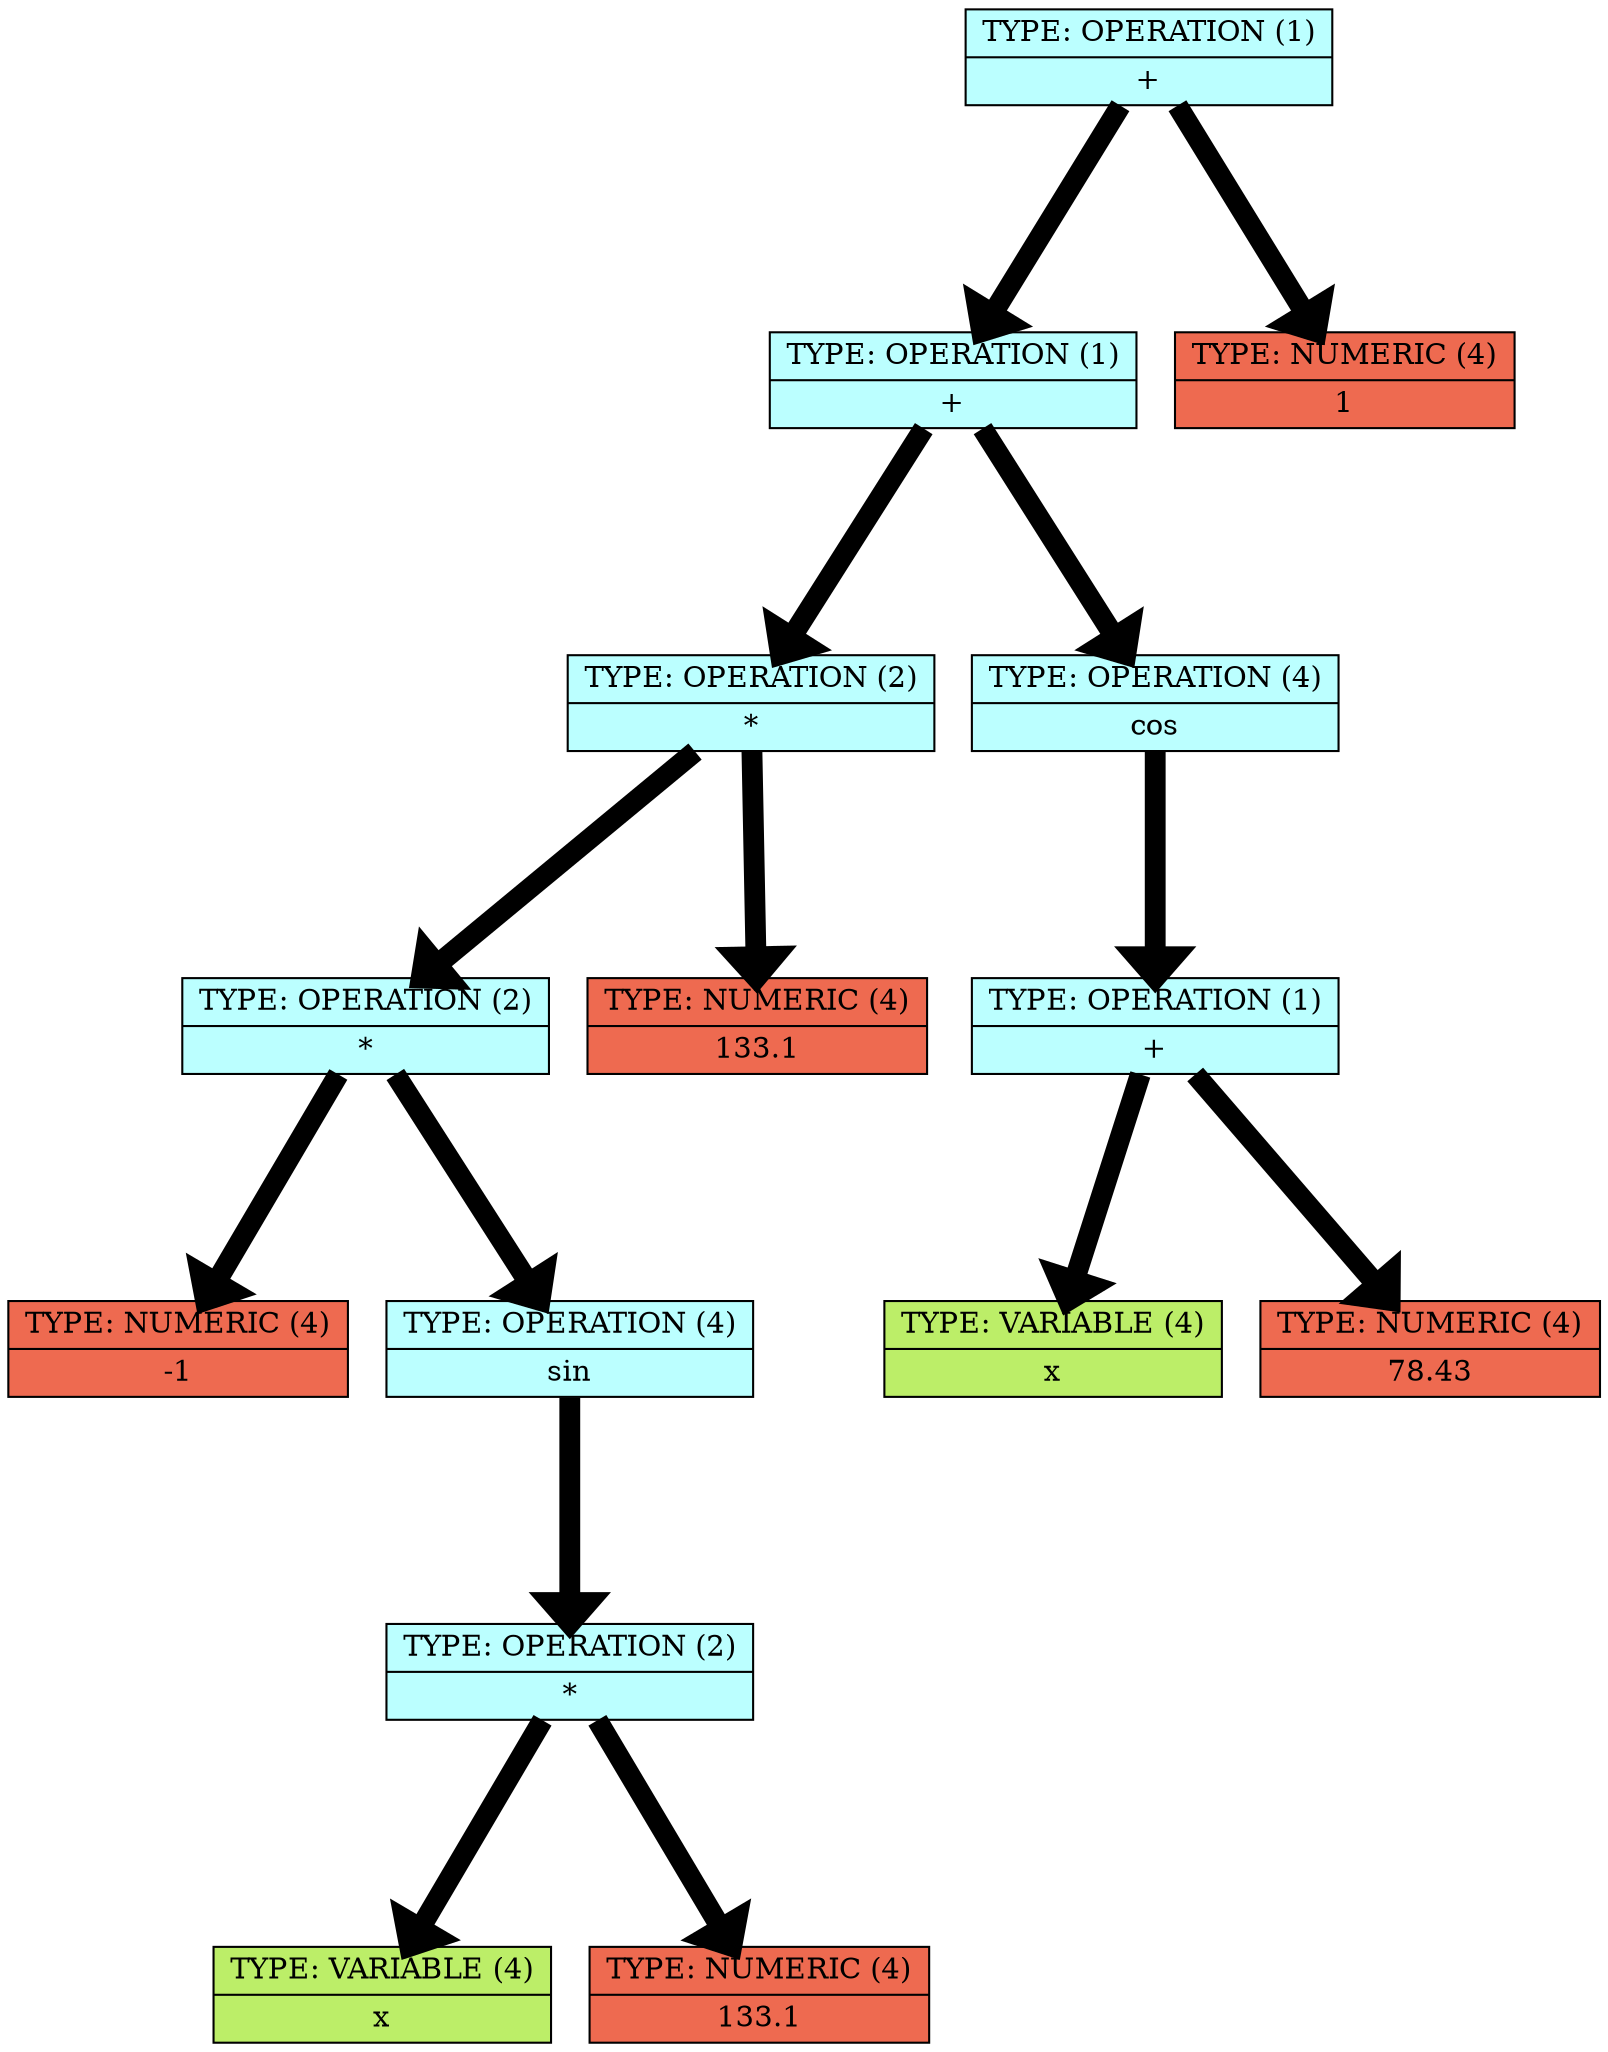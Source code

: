 digraph structs {    
rankdir = TB;        
graph [dpi = 200];   
ranksep = 1.5;       
edge[penwidth = 10]; 
cell0 [style = filled, color = black, shape=record, 
fillcolor = paleturquoise1, label = " { <ptr> TYPE: OPERATION (1) | +} " ];                         
cell1 [style = filled, color = black, shape=record, 
fillcolor = paleturquoise1, label = " { <ptr> TYPE: OPERATION (1) | +} " ];                         
cell2 [style = filled, color = black, shape=record, 
fillcolor = paleturquoise1, label = " { <ptr> TYPE: OPERATION (2) | *} " ];                         
cell3 [style = filled, color = black, shape=record, 
fillcolor = paleturquoise1, label = " { <ptr> TYPE: OPERATION (2) | *} " ];                         
cell4 [style = filled, color = black, shape=record, 
fillcolor = coral2, label = " { <ptr> TYPE: NUMERIC (4) | -1} " ];                         
cell5 [style = filled, color = black, shape=record, 
fillcolor = paleturquoise1, label = " { <ptr> TYPE: OPERATION (4) | sin} " ];                         
cell6 [style = filled, color = black, shape=record, 
fillcolor = paleturquoise1, label = " { <ptr> TYPE: OPERATION (2) | *} " ];                         
cell7 [style = filled, color = black, shape=record, 
fillcolor = darkolivegreen2, label = " { <ptr> TYPE: VARIABLE (4) | x} " ];                         
cell8 [style = filled, color = black, shape=record, 
fillcolor = coral2, label = " { <ptr> TYPE: NUMERIC (4) | 133.1} " ];                         
cell9 [style = filled, color = black, shape=record, 
fillcolor = coral2, label = " { <ptr> TYPE: NUMERIC (4) | 133.1} " ];                         
cell10 [style = filled, color = black, shape=record, 
fillcolor = paleturquoise1, label = " { <ptr> TYPE: OPERATION (4) | cos} " ];                         
cell11 [style = filled, color = black, shape=record, 
fillcolor = paleturquoise1, label = " { <ptr> TYPE: OPERATION (1) | +} " ];                         
cell12 [style = filled, color = black, shape=record, 
fillcolor = darkolivegreen2, label = " { <ptr> TYPE: VARIABLE (4) | x} " ];                         
cell13 [style = filled, color = black, shape=record, 
fillcolor = coral2, label = " { <ptr> TYPE: NUMERIC (4) | 78.43} " ];                         
cell14 [style = filled, color = black, shape=record, 
fillcolor = coral2, label = " { <ptr> TYPE: NUMERIC (4) | 1} " ];                         
cell0 -> cell1;
cell1 -> cell2;
cell2 -> cell3;
cell3 -> cell4;
cell3 -> cell5;
cell5 -> cell6;
cell6 -> cell7;
cell6 -> cell8;
cell2 -> cell9;
cell1 -> cell10;
cell10 -> cell11;
cell11 -> cell12;
cell11 -> cell13;
cell0 -> cell14;
}
